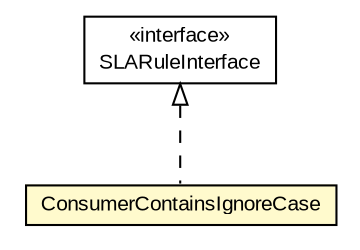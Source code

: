 #!/usr/local/bin/dot
#
# Class diagram 
# Generated by UMLGraph version R5_6-24-gf6e263 (http://www.umlgraph.org/)
#

digraph G {
	edge [fontname="arial",fontsize=10,labelfontname="arial",labelfontsize=10];
	node [fontname="arial",fontsize=10,shape=plaintext];
	nodesep=0.25;
	ranksep=0.5;
	// org.miloss.fgsms.plugins.sla.SLARuleInterface
	c244034 [label=<<table title="org.miloss.fgsms.plugins.sla.SLARuleInterface" border="0" cellborder="1" cellspacing="0" cellpadding="2" port="p" href="../../plugins/sla/SLARuleInterface.html">
		<tr><td><table border="0" cellspacing="0" cellpadding="1">
<tr><td align="center" balign="center"> &#171;interface&#187; </td></tr>
<tr><td align="center" balign="center"> SLARuleInterface </td></tr>
		</table></td></tr>
		</table>>, URL="../../plugins/sla/SLARuleInterface.html", fontname="arial", fontcolor="black", fontsize=10.0];
	// org.miloss.fgsms.sla.rules.ConsumerContainsIgnoreCase
	c244848 [label=<<table title="org.miloss.fgsms.sla.rules.ConsumerContainsIgnoreCase" border="0" cellborder="1" cellspacing="0" cellpadding="2" port="p" bgcolor="lemonChiffon" href="./ConsumerContainsIgnoreCase.html">
		<tr><td><table border="0" cellspacing="0" cellpadding="1">
<tr><td align="center" balign="center"> ConsumerContainsIgnoreCase </td></tr>
		</table></td></tr>
		</table>>, URL="./ConsumerContainsIgnoreCase.html", fontname="arial", fontcolor="black", fontsize=10.0];
	//org.miloss.fgsms.sla.rules.ConsumerContainsIgnoreCase implements org.miloss.fgsms.plugins.sla.SLARuleInterface
	c244034:p -> c244848:p [dir=back,arrowtail=empty,style=dashed];
}

